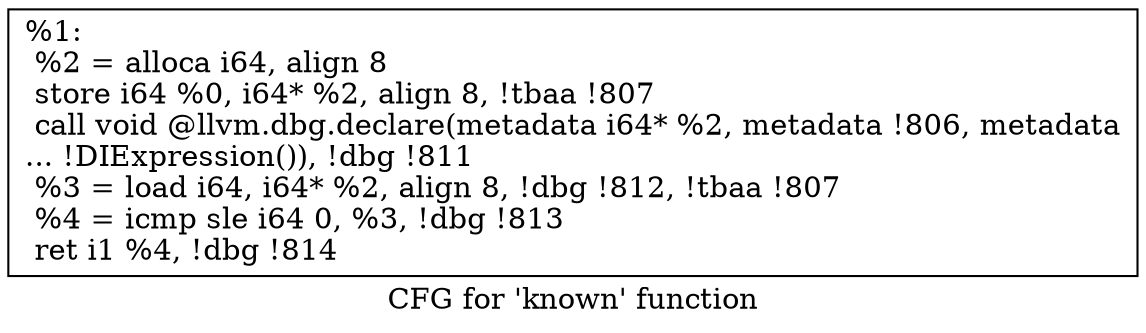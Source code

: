 digraph "CFG for 'known' function" {
	label="CFG for 'known' function";

	Node0x1328a40 [shape=record,label="{%1:\l  %2 = alloca i64, align 8\l  store i64 %0, i64* %2, align 8, !tbaa !807\l  call void @llvm.dbg.declare(metadata i64* %2, metadata !806, metadata\l... !DIExpression()), !dbg !811\l  %3 = load i64, i64* %2, align 8, !dbg !812, !tbaa !807\l  %4 = icmp sle i64 0, %3, !dbg !813\l  ret i1 %4, !dbg !814\l}"];
}

